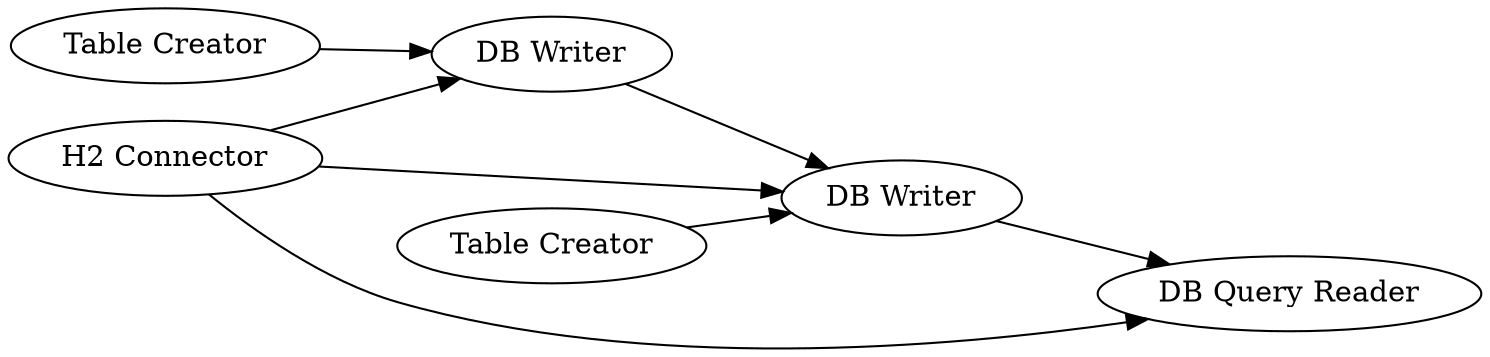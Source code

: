 digraph {
	1 -> 4
	4 -> 5
	3 -> 4
	3 -> 5
	5 -> 6
	2 -> 5
	3 -> 6
	5 [label="DB Writer"]
	1 [label="Table Creator"]
	4 [label="DB Writer"]
	6 [label="DB Query Reader"]
	3 [label="H2 Connector"]
	2 [label="Table Creator"]
	rankdir=LR
}
